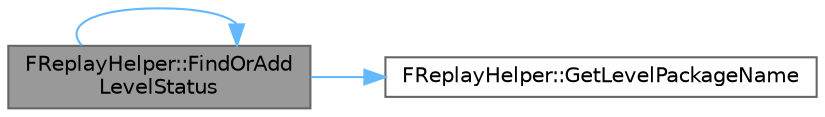 digraph "FReplayHelper::FindOrAddLevelStatus"
{
 // INTERACTIVE_SVG=YES
 // LATEX_PDF_SIZE
  bgcolor="transparent";
  edge [fontname=Helvetica,fontsize=10,labelfontname=Helvetica,labelfontsize=10];
  node [fontname=Helvetica,fontsize=10,shape=box,height=0.2,width=0.4];
  rankdir="LR";
  Node1 [id="Node000001",label="FReplayHelper::FindOrAdd\lLevelStatus",height=0.2,width=0.4,color="gray40", fillcolor="grey60", style="filled", fontcolor="black",tooltip=" "];
  Node1 -> Node1 [id="edge1_Node000001_Node000001",color="steelblue1",style="solid",tooltip=" "];
  Node1 -> Node2 [id="edge2_Node000001_Node000002",color="steelblue1",style="solid",tooltip=" "];
  Node2 [id="Node000002",label="FReplayHelper::GetLevelPackageName",height=0.2,width=0.4,color="grey40", fillcolor="white", style="filled",URL="$dd/d07/classFReplayHelper.html#ad460c48a74cd6201c42ed6bfb2c2a97e",tooltip=" "];
}
